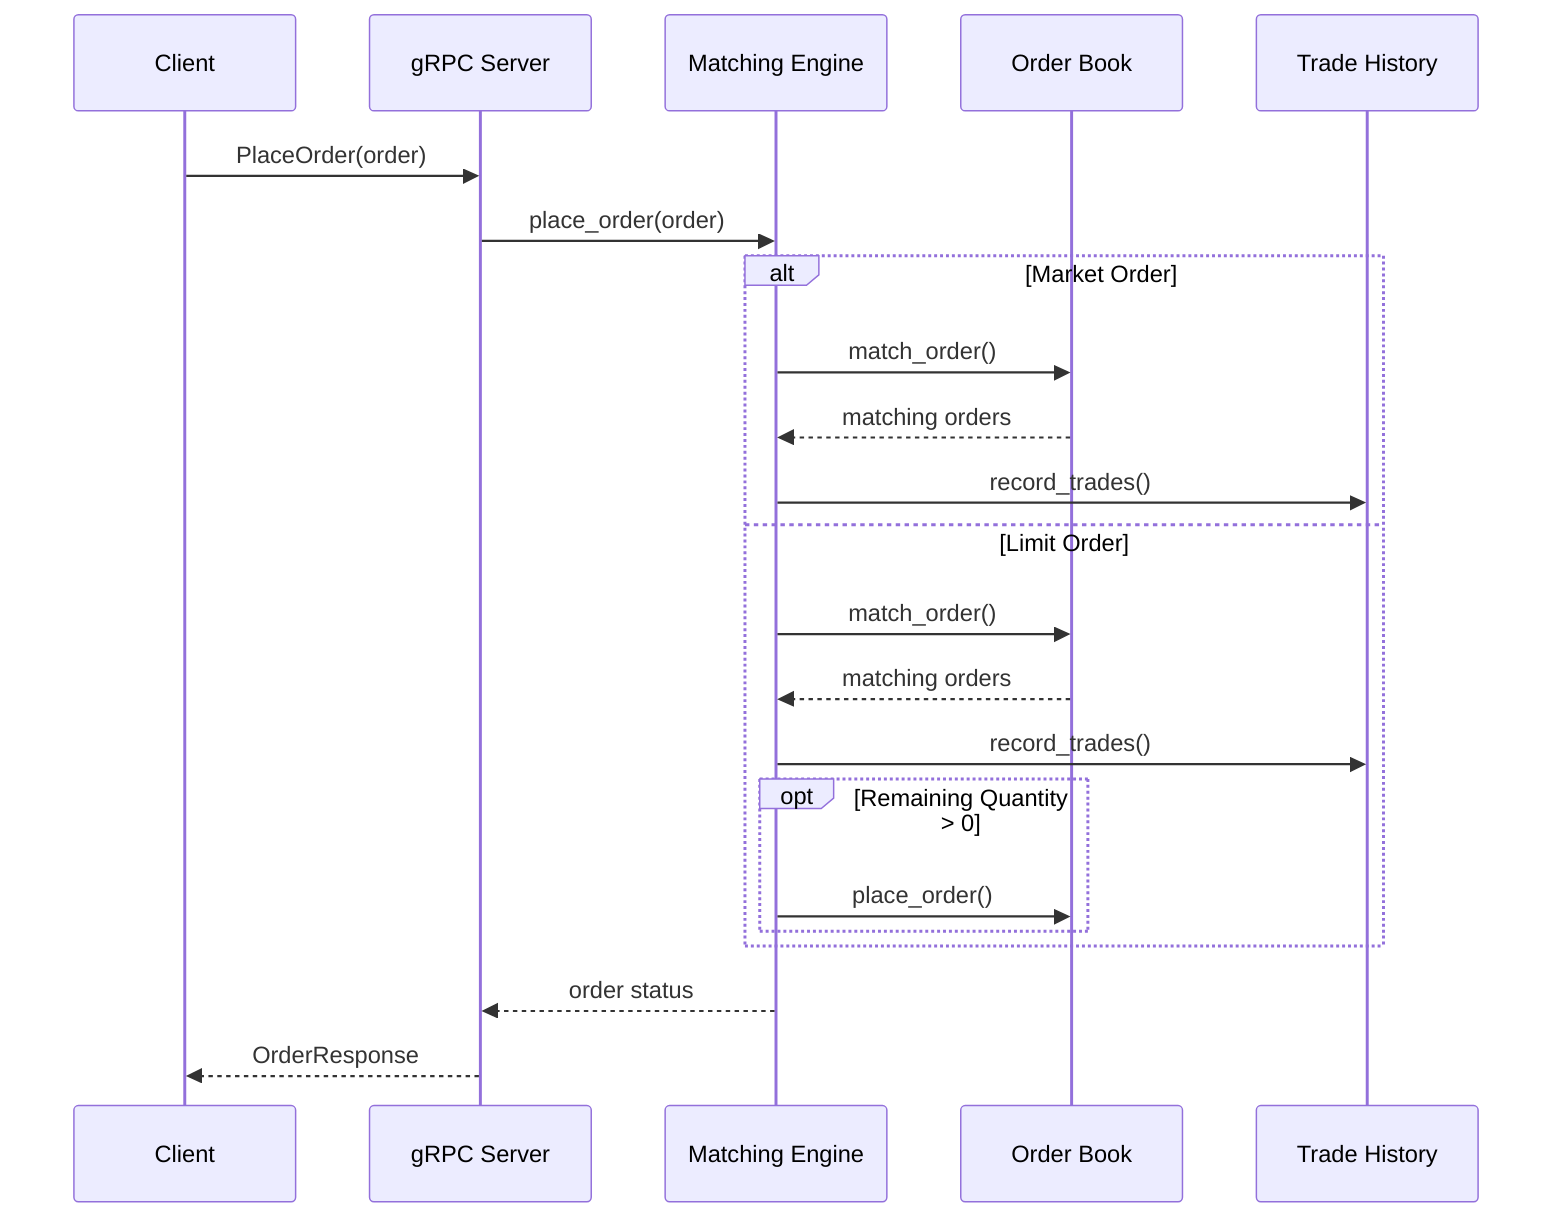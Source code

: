 sequenceDiagram
    participant C as Client
    participant S as gRPC Server
    participant M as Matching Engine
    participant O as Order Book
    participant T as Trade History

    C->>S: PlaceOrder(order)
    S->>M: place_order(order)

    alt Market Order
        M->>O: match_order()
        O-->>M: matching orders
        M->>T: record_trades()
    else Limit Order
        M->>O: match_order()
        O-->>M: matching orders
        M->>T: record_trades()
        opt Remaining Quantity > 0
            M->>O: place_order()
        end
    end

    M-->>S: order status
    S-->>C: OrderResponse